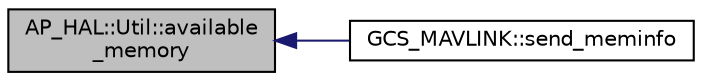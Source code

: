 digraph "AP_HAL::Util::available_memory"
{
 // INTERACTIVE_SVG=YES
  edge [fontname="Helvetica",fontsize="10",labelfontname="Helvetica",labelfontsize="10"];
  node [fontname="Helvetica",fontsize="10",shape=record];
  rankdir="LR";
  Node1 [label="AP_HAL::Util::available\l_memory",height=0.2,width=0.4,color="black", fillcolor="grey75", style="filled" fontcolor="black"];
  Node1 -> Node2 [dir="back",color="midnightblue",fontsize="10",style="solid",fontname="Helvetica"];
  Node2 [label="GCS_MAVLINK::send_meminfo",height=0.2,width=0.4,color="black", fillcolor="white", style="filled",URL="$classGCS__MAVLINK.html#af4e400a4a17773e5a8bbae3993911bf8"];
}
